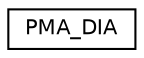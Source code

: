 digraph G
{
  edge [fontname="Helvetica",fontsize="10",labelfontname="Helvetica",labelfontsize="10"];
  node [fontname="Helvetica",fontsize="10",shape=record];
  rankdir="LR";
  Node1 [label="PMA_DIA",height=0.2,width=0.4,color="black", fillcolor="white", style="filled",URL="$classPMA__DIA.html",tooltip="This Class inherits the XMLwriter class and helps in developing structure of DIA Schema Export..."];
}
